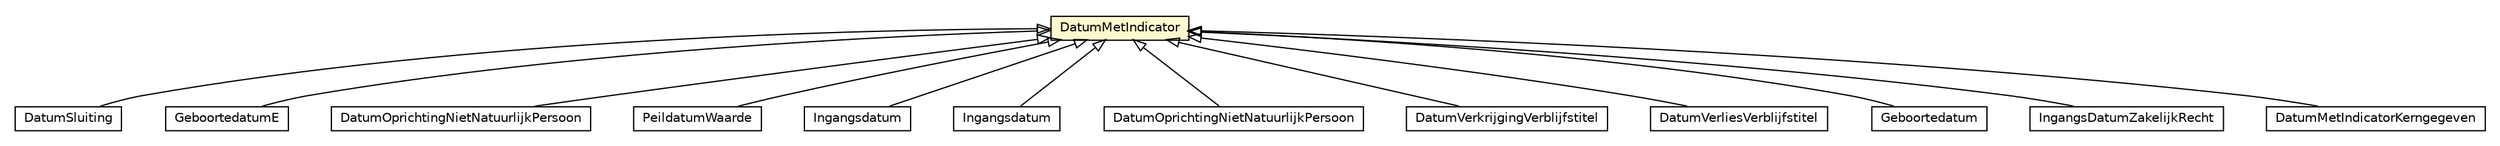 #!/usr/local/bin/dot
#
# Class diagram 
# Generated by UMLGraph version R5_6-24-gf6e263 (http://www.umlgraph.org/)
#

digraph G {
	edge [fontname="Helvetica",fontsize=10,labelfontname="Helvetica",labelfontsize=10];
	node [fontname="Helvetica",fontsize=10,shape=plaintext];
	nodesep=0.25;
	ranksep=0.5;
	// nl.egem.stuf.sector.bg._0204.PRSPRSHUWRel.DatumSluiting
	c52197 [label=<<table title="nl.egem.stuf.sector.bg._0204.PRSPRSHUWRel.DatumSluiting" border="0" cellborder="1" cellspacing="0" cellpadding="2" port="p" href="../sector/bg/_0204/PRSPRSHUWRel.DatumSluiting.html">
		<tr><td><table border="0" cellspacing="0" cellpadding="1">
<tr><td align="center" balign="center"> DatumSluiting </td></tr>
		</table></td></tr>
		</table>>, URL="../sector/bg/_0204/PRSPRSHUWRel.DatumSluiting.html", fontname="Helvetica", fontcolor="black", fontsize=10.0];
	// nl.egem.stuf.sector.bg._0204.GeboortedatumE
	c52221 [label=<<table title="nl.egem.stuf.sector.bg._0204.GeboortedatumE" border="0" cellborder="1" cellspacing="0" cellpadding="2" port="p" href="../sector/bg/_0204/GeboortedatumE.html">
		<tr><td><table border="0" cellspacing="0" cellpadding="1">
<tr><td align="center" balign="center"> GeboortedatumE </td></tr>
		</table></td></tr>
		</table>>, URL="../sector/bg/_0204/GeboortedatumE.html", fontname="Helvetica", fontcolor="black", fontsize=10.0];
	// nl.egem.stuf.sector.bg._0204.NNPKerngegevens.DatumOprichtingNietNatuurlijkPersoon
	c52245 [label=<<table title="nl.egem.stuf.sector.bg._0204.NNPKerngegevens.DatumOprichtingNietNatuurlijkPersoon" border="0" cellborder="1" cellspacing="0" cellpadding="2" port="p" href="../sector/bg/_0204/NNPKerngegevens.DatumOprichtingNietNatuurlijkPersoon.html">
		<tr><td><table border="0" cellspacing="0" cellpadding="1">
<tr><td align="center" balign="center"> DatumOprichtingNietNatuurlijkPersoon </td></tr>
		</table></td></tr>
		</table>>, URL="../sector/bg/_0204/NNPKerngegevens.DatumOprichtingNietNatuurlijkPersoon.html", fontname="Helvetica", fontcolor="black", fontsize=10.0];
	// nl.egem.stuf.sector.bg._0204.WOZFund.PeildatumWaarde
	c52284 [label=<<table title="nl.egem.stuf.sector.bg._0204.WOZFund.PeildatumWaarde" border="0" cellborder="1" cellspacing="0" cellpadding="2" port="p" href="../sector/bg/_0204/WOZFund.PeildatumWaarde.html">
		<tr><td><table border="0" cellspacing="0" cellpadding="1">
<tr><td align="center" balign="center"> PeildatumWaarde </td></tr>
		</table></td></tr>
		</table>>, URL="../sector/bg/_0204/WOZFund.PeildatumWaarde.html", fontname="Helvetica", fontcolor="black", fontsize=10.0];
	// nl.egem.stuf.sector.bg._0204.PRBKerngegevens.Ingangsdatum
	c52442 [label=<<table title="nl.egem.stuf.sector.bg._0204.PRBKerngegevens.Ingangsdatum" border="0" cellborder="1" cellspacing="0" cellpadding="2" port="p" href="../sector/bg/_0204/PRBKerngegevens.Ingangsdatum.html">
		<tr><td><table border="0" cellspacing="0" cellpadding="1">
<tr><td align="center" balign="center"> Ingangsdatum </td></tr>
		</table></td></tr>
		</table>>, URL="../sector/bg/_0204/PRBKerngegevens.Ingangsdatum.html", fontname="Helvetica", fontcolor="black", fontsize=10.0];
	// nl.egem.stuf.sector.bg._0204.PRBFund.Ingangsdatum
	c52451 [label=<<table title="nl.egem.stuf.sector.bg._0204.PRBFund.Ingangsdatum" border="0" cellborder="1" cellspacing="0" cellpadding="2" port="p" href="../sector/bg/_0204/PRBFund.Ingangsdatum.html">
		<tr><td><table border="0" cellspacing="0" cellpadding="1">
<tr><td align="center" balign="center"> Ingangsdatum </td></tr>
		</table></td></tr>
		</table>>, URL="../sector/bg/_0204/PRBFund.Ingangsdatum.html", fontname="Helvetica", fontcolor="black", fontsize=10.0];
	// nl.egem.stuf.sector.bg._0204.NNPFund.DatumOprichtingNietNatuurlijkPersoon
	c52483 [label=<<table title="nl.egem.stuf.sector.bg._0204.NNPFund.DatumOprichtingNietNatuurlijkPersoon" border="0" cellborder="1" cellspacing="0" cellpadding="2" port="p" href="../sector/bg/_0204/NNPFund.DatumOprichtingNietNatuurlijkPersoon.html">
		<tr><td><table border="0" cellspacing="0" cellpadding="1">
<tr><td align="center" balign="center"> DatumOprichtingNietNatuurlijkPersoon </td></tr>
		</table></td></tr>
		</table>>, URL="../sector/bg/_0204/NNPFund.DatumOprichtingNietNatuurlijkPersoon.html", fontname="Helvetica", fontcolor="black", fontsize=10.0];
	// nl.egem.stuf.sector.bg._0204.PRSFund.DatumVerkrijgingVerblijfstitel
	c52523 [label=<<table title="nl.egem.stuf.sector.bg._0204.PRSFund.DatumVerkrijgingVerblijfstitel" border="0" cellborder="1" cellspacing="0" cellpadding="2" port="p" href="../sector/bg/_0204/PRSFund.DatumVerkrijgingVerblijfstitel.html">
		<tr><td><table border="0" cellspacing="0" cellpadding="1">
<tr><td align="center" balign="center"> DatumVerkrijgingVerblijfstitel </td></tr>
		</table></td></tr>
		</table>>, URL="../sector/bg/_0204/PRSFund.DatumVerkrijgingVerblijfstitel.html", fontname="Helvetica", fontcolor="black", fontsize=10.0];
	// nl.egem.stuf.sector.bg._0204.PRSFund.DatumVerliesVerblijfstitel
	c52524 [label=<<table title="nl.egem.stuf.sector.bg._0204.PRSFund.DatumVerliesVerblijfstitel" border="0" cellborder="1" cellspacing="0" cellpadding="2" port="p" href="../sector/bg/_0204/PRSFund.DatumVerliesVerblijfstitel.html">
		<tr><td><table border="0" cellspacing="0" cellpadding="1">
<tr><td align="center" balign="center"> DatumVerliesVerblijfstitel </td></tr>
		</table></td></tr>
		</table>>, URL="../sector/bg/_0204/PRSFund.DatumVerliesVerblijfstitel.html", fontname="Helvetica", fontcolor="black", fontsize=10.0];
	// nl.egem.stuf.sector.bg._0204.PRSKerngegevens.Geboortedatum
	c52580 [label=<<table title="nl.egem.stuf.sector.bg._0204.PRSKerngegevens.Geboortedatum" border="0" cellborder="1" cellspacing="0" cellpadding="2" port="p" href="../sector/bg/_0204/PRSKerngegevens.Geboortedatum.html">
		<tr><td><table border="0" cellspacing="0" cellpadding="1">
<tr><td align="center" balign="center"> Geboortedatum </td></tr>
		</table></td></tr>
		</table>>, URL="../sector/bg/_0204/PRSKerngegevens.Geboortedatum.html", fontname="Helvetica", fontcolor="black", fontsize=10.0];
	// nl.egem.stuf.sector.bg._0204.KDOZKRRel.IngangsDatumZakelijkRecht
	c52594 [label=<<table title="nl.egem.stuf.sector.bg._0204.KDOZKRRel.IngangsDatumZakelijkRecht" border="0" cellborder="1" cellspacing="0" cellpadding="2" port="p" href="../sector/bg/_0204/KDOZKRRel.IngangsDatumZakelijkRecht.html">
		<tr><td><table border="0" cellspacing="0" cellpadding="1">
<tr><td align="center" balign="center"> IngangsDatumZakelijkRecht </td></tr>
		</table></td></tr>
		</table>>, URL="../sector/bg/_0204/KDOZKRRel.IngangsDatumZakelijkRecht.html", fontname="Helvetica", fontcolor="black", fontsize=10.0];
	// nl.egem.stuf.stuf0204.DatumMetIndicator
	c52623 [label=<<table title="nl.egem.stuf.stuf0204.DatumMetIndicator" border="0" cellborder="1" cellspacing="0" cellpadding="2" port="p" bgcolor="lemonChiffon" href="./DatumMetIndicator.html">
		<tr><td><table border="0" cellspacing="0" cellpadding="1">
<tr><td align="center" balign="center"> DatumMetIndicator </td></tr>
		</table></td></tr>
		</table>>, URL="./DatumMetIndicator.html", fontname="Helvetica", fontcolor="black", fontsize=10.0];
	// nl.egem.stuf.stuf0204.DatumMetIndicatorKerngegeven
	c52624 [label=<<table title="nl.egem.stuf.stuf0204.DatumMetIndicatorKerngegeven" border="0" cellborder="1" cellspacing="0" cellpadding="2" port="p" href="./DatumMetIndicatorKerngegeven.html">
		<tr><td><table border="0" cellspacing="0" cellpadding="1">
<tr><td align="center" balign="center"> DatumMetIndicatorKerngegeven </td></tr>
		</table></td></tr>
		</table>>, URL="./DatumMetIndicatorKerngegeven.html", fontname="Helvetica", fontcolor="black", fontsize=10.0];
	//nl.egem.stuf.sector.bg._0204.PRSPRSHUWRel.DatumSluiting extends nl.egem.stuf.stuf0204.DatumMetIndicator
	c52623:p -> c52197:p [dir=back,arrowtail=empty];
	//nl.egem.stuf.sector.bg._0204.GeboortedatumE extends nl.egem.stuf.stuf0204.DatumMetIndicator
	c52623:p -> c52221:p [dir=back,arrowtail=empty];
	//nl.egem.stuf.sector.bg._0204.NNPKerngegevens.DatumOprichtingNietNatuurlijkPersoon extends nl.egem.stuf.stuf0204.DatumMetIndicator
	c52623:p -> c52245:p [dir=back,arrowtail=empty];
	//nl.egem.stuf.sector.bg._0204.WOZFund.PeildatumWaarde extends nl.egem.stuf.stuf0204.DatumMetIndicator
	c52623:p -> c52284:p [dir=back,arrowtail=empty];
	//nl.egem.stuf.sector.bg._0204.PRBKerngegevens.Ingangsdatum extends nl.egem.stuf.stuf0204.DatumMetIndicator
	c52623:p -> c52442:p [dir=back,arrowtail=empty];
	//nl.egem.stuf.sector.bg._0204.PRBFund.Ingangsdatum extends nl.egem.stuf.stuf0204.DatumMetIndicator
	c52623:p -> c52451:p [dir=back,arrowtail=empty];
	//nl.egem.stuf.sector.bg._0204.NNPFund.DatumOprichtingNietNatuurlijkPersoon extends nl.egem.stuf.stuf0204.DatumMetIndicator
	c52623:p -> c52483:p [dir=back,arrowtail=empty];
	//nl.egem.stuf.sector.bg._0204.PRSFund.DatumVerkrijgingVerblijfstitel extends nl.egem.stuf.stuf0204.DatumMetIndicator
	c52623:p -> c52523:p [dir=back,arrowtail=empty];
	//nl.egem.stuf.sector.bg._0204.PRSFund.DatumVerliesVerblijfstitel extends nl.egem.stuf.stuf0204.DatumMetIndicator
	c52623:p -> c52524:p [dir=back,arrowtail=empty];
	//nl.egem.stuf.sector.bg._0204.PRSKerngegevens.Geboortedatum extends nl.egem.stuf.stuf0204.DatumMetIndicator
	c52623:p -> c52580:p [dir=back,arrowtail=empty];
	//nl.egem.stuf.sector.bg._0204.KDOZKRRel.IngangsDatumZakelijkRecht extends nl.egem.stuf.stuf0204.DatumMetIndicator
	c52623:p -> c52594:p [dir=back,arrowtail=empty];
	//nl.egem.stuf.stuf0204.DatumMetIndicatorKerngegeven extends nl.egem.stuf.stuf0204.DatumMetIndicator
	c52623:p -> c52624:p [dir=back,arrowtail=empty];
}

